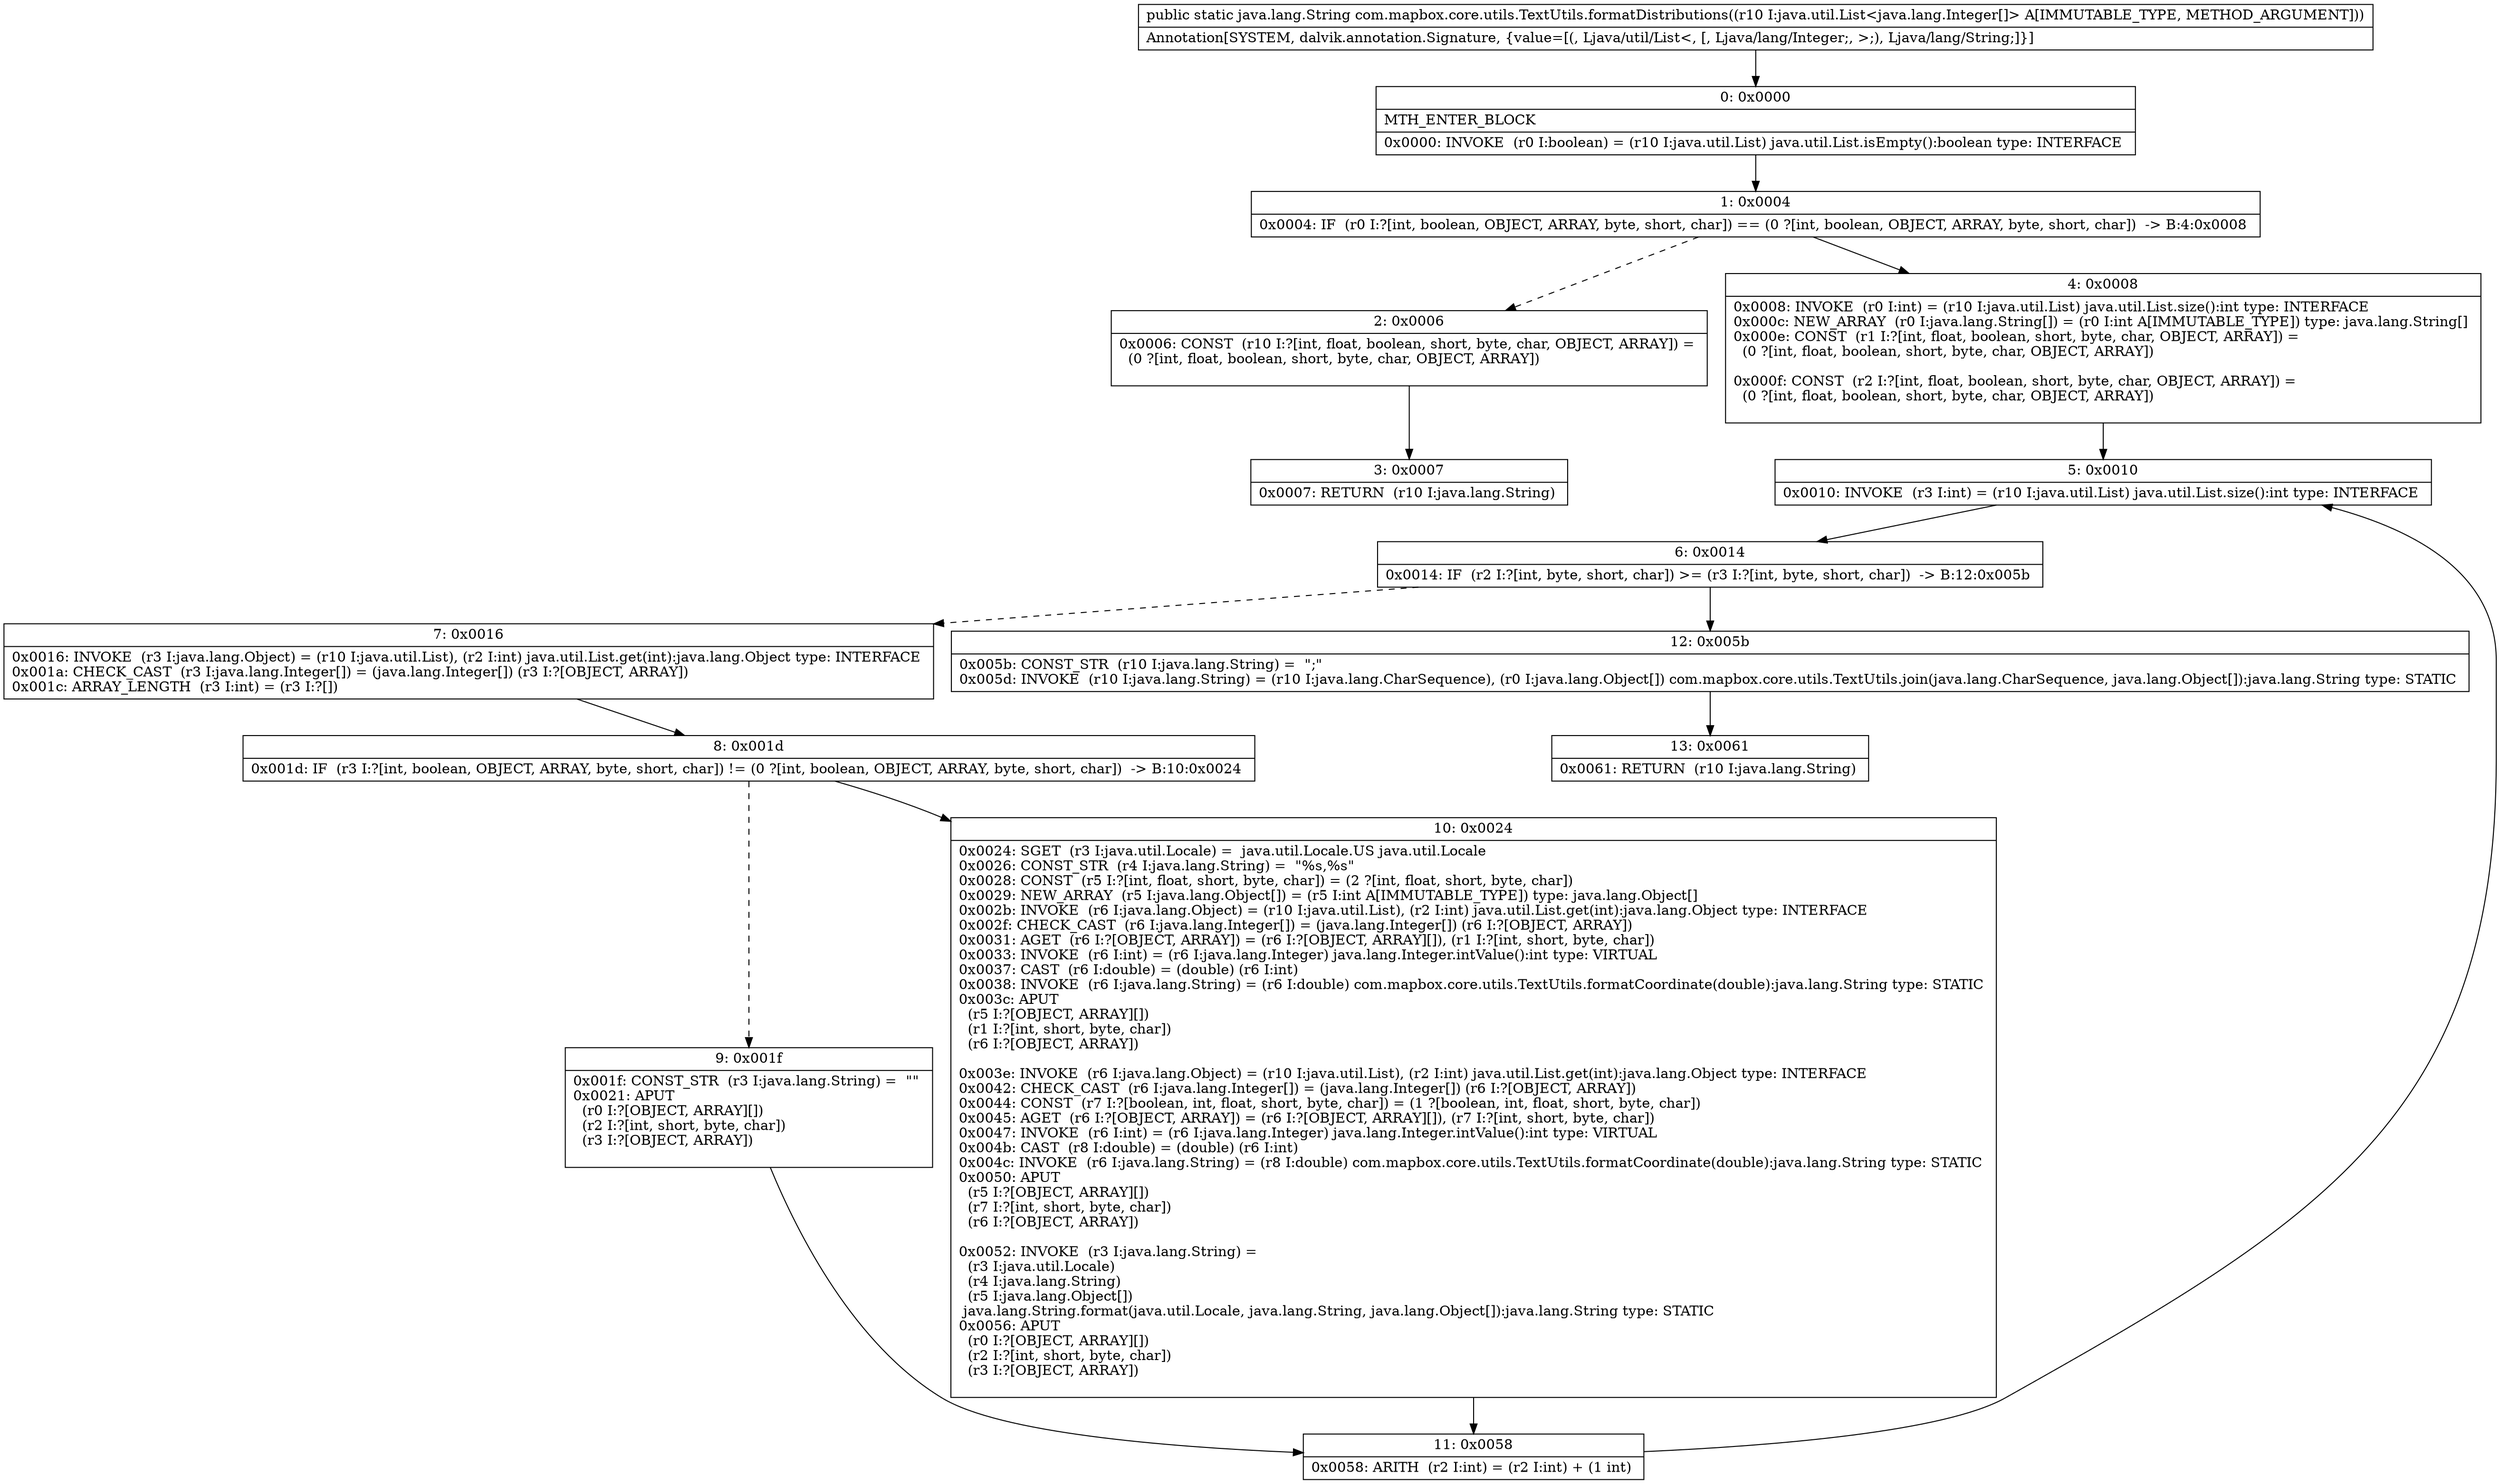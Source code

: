 digraph "CFG forcom.mapbox.core.utils.TextUtils.formatDistributions(Ljava\/util\/List;)Ljava\/lang\/String;" {
Node_0 [shape=record,label="{0\:\ 0x0000|MTH_ENTER_BLOCK\l|0x0000: INVOKE  (r0 I:boolean) = (r10 I:java.util.List) java.util.List.isEmpty():boolean type: INTERFACE \l}"];
Node_1 [shape=record,label="{1\:\ 0x0004|0x0004: IF  (r0 I:?[int, boolean, OBJECT, ARRAY, byte, short, char]) == (0 ?[int, boolean, OBJECT, ARRAY, byte, short, char])  \-\> B:4:0x0008 \l}"];
Node_2 [shape=record,label="{2\:\ 0x0006|0x0006: CONST  (r10 I:?[int, float, boolean, short, byte, char, OBJECT, ARRAY]) = \l  (0 ?[int, float, boolean, short, byte, char, OBJECT, ARRAY])\l \l}"];
Node_3 [shape=record,label="{3\:\ 0x0007|0x0007: RETURN  (r10 I:java.lang.String) \l}"];
Node_4 [shape=record,label="{4\:\ 0x0008|0x0008: INVOKE  (r0 I:int) = (r10 I:java.util.List) java.util.List.size():int type: INTERFACE \l0x000c: NEW_ARRAY  (r0 I:java.lang.String[]) = (r0 I:int A[IMMUTABLE_TYPE]) type: java.lang.String[] \l0x000e: CONST  (r1 I:?[int, float, boolean, short, byte, char, OBJECT, ARRAY]) = \l  (0 ?[int, float, boolean, short, byte, char, OBJECT, ARRAY])\l \l0x000f: CONST  (r2 I:?[int, float, boolean, short, byte, char, OBJECT, ARRAY]) = \l  (0 ?[int, float, boolean, short, byte, char, OBJECT, ARRAY])\l \l}"];
Node_5 [shape=record,label="{5\:\ 0x0010|0x0010: INVOKE  (r3 I:int) = (r10 I:java.util.List) java.util.List.size():int type: INTERFACE \l}"];
Node_6 [shape=record,label="{6\:\ 0x0014|0x0014: IF  (r2 I:?[int, byte, short, char]) \>= (r3 I:?[int, byte, short, char])  \-\> B:12:0x005b \l}"];
Node_7 [shape=record,label="{7\:\ 0x0016|0x0016: INVOKE  (r3 I:java.lang.Object) = (r10 I:java.util.List), (r2 I:int) java.util.List.get(int):java.lang.Object type: INTERFACE \l0x001a: CHECK_CAST  (r3 I:java.lang.Integer[]) = (java.lang.Integer[]) (r3 I:?[OBJECT, ARRAY]) \l0x001c: ARRAY_LENGTH  (r3 I:int) = (r3 I:?[]) \l}"];
Node_8 [shape=record,label="{8\:\ 0x001d|0x001d: IF  (r3 I:?[int, boolean, OBJECT, ARRAY, byte, short, char]) != (0 ?[int, boolean, OBJECT, ARRAY, byte, short, char])  \-\> B:10:0x0024 \l}"];
Node_9 [shape=record,label="{9\:\ 0x001f|0x001f: CONST_STR  (r3 I:java.lang.String) =  \"\" \l0x0021: APUT  \l  (r0 I:?[OBJECT, ARRAY][])\l  (r2 I:?[int, short, byte, char])\l  (r3 I:?[OBJECT, ARRAY])\l \l}"];
Node_10 [shape=record,label="{10\:\ 0x0024|0x0024: SGET  (r3 I:java.util.Locale) =  java.util.Locale.US java.util.Locale \l0x0026: CONST_STR  (r4 I:java.lang.String) =  \"%s,%s\" \l0x0028: CONST  (r5 I:?[int, float, short, byte, char]) = (2 ?[int, float, short, byte, char]) \l0x0029: NEW_ARRAY  (r5 I:java.lang.Object[]) = (r5 I:int A[IMMUTABLE_TYPE]) type: java.lang.Object[] \l0x002b: INVOKE  (r6 I:java.lang.Object) = (r10 I:java.util.List), (r2 I:int) java.util.List.get(int):java.lang.Object type: INTERFACE \l0x002f: CHECK_CAST  (r6 I:java.lang.Integer[]) = (java.lang.Integer[]) (r6 I:?[OBJECT, ARRAY]) \l0x0031: AGET  (r6 I:?[OBJECT, ARRAY]) = (r6 I:?[OBJECT, ARRAY][]), (r1 I:?[int, short, byte, char]) \l0x0033: INVOKE  (r6 I:int) = (r6 I:java.lang.Integer) java.lang.Integer.intValue():int type: VIRTUAL \l0x0037: CAST  (r6 I:double) = (double) (r6 I:int) \l0x0038: INVOKE  (r6 I:java.lang.String) = (r6 I:double) com.mapbox.core.utils.TextUtils.formatCoordinate(double):java.lang.String type: STATIC \l0x003c: APUT  \l  (r5 I:?[OBJECT, ARRAY][])\l  (r1 I:?[int, short, byte, char])\l  (r6 I:?[OBJECT, ARRAY])\l \l0x003e: INVOKE  (r6 I:java.lang.Object) = (r10 I:java.util.List), (r2 I:int) java.util.List.get(int):java.lang.Object type: INTERFACE \l0x0042: CHECK_CAST  (r6 I:java.lang.Integer[]) = (java.lang.Integer[]) (r6 I:?[OBJECT, ARRAY]) \l0x0044: CONST  (r7 I:?[boolean, int, float, short, byte, char]) = (1 ?[boolean, int, float, short, byte, char]) \l0x0045: AGET  (r6 I:?[OBJECT, ARRAY]) = (r6 I:?[OBJECT, ARRAY][]), (r7 I:?[int, short, byte, char]) \l0x0047: INVOKE  (r6 I:int) = (r6 I:java.lang.Integer) java.lang.Integer.intValue():int type: VIRTUAL \l0x004b: CAST  (r8 I:double) = (double) (r6 I:int) \l0x004c: INVOKE  (r6 I:java.lang.String) = (r8 I:double) com.mapbox.core.utils.TextUtils.formatCoordinate(double):java.lang.String type: STATIC \l0x0050: APUT  \l  (r5 I:?[OBJECT, ARRAY][])\l  (r7 I:?[int, short, byte, char])\l  (r6 I:?[OBJECT, ARRAY])\l \l0x0052: INVOKE  (r3 I:java.lang.String) = \l  (r3 I:java.util.Locale)\l  (r4 I:java.lang.String)\l  (r5 I:java.lang.Object[])\l java.lang.String.format(java.util.Locale, java.lang.String, java.lang.Object[]):java.lang.String type: STATIC \l0x0056: APUT  \l  (r0 I:?[OBJECT, ARRAY][])\l  (r2 I:?[int, short, byte, char])\l  (r3 I:?[OBJECT, ARRAY])\l \l}"];
Node_11 [shape=record,label="{11\:\ 0x0058|0x0058: ARITH  (r2 I:int) = (r2 I:int) + (1 int) \l}"];
Node_12 [shape=record,label="{12\:\ 0x005b|0x005b: CONST_STR  (r10 I:java.lang.String) =  \";\" \l0x005d: INVOKE  (r10 I:java.lang.String) = (r10 I:java.lang.CharSequence), (r0 I:java.lang.Object[]) com.mapbox.core.utils.TextUtils.join(java.lang.CharSequence, java.lang.Object[]):java.lang.String type: STATIC \l}"];
Node_13 [shape=record,label="{13\:\ 0x0061|0x0061: RETURN  (r10 I:java.lang.String) \l}"];
MethodNode[shape=record,label="{public static java.lang.String com.mapbox.core.utils.TextUtils.formatDistributions((r10 I:java.util.List\<java.lang.Integer[]\> A[IMMUTABLE_TYPE, METHOD_ARGUMENT]))  | Annotation[SYSTEM, dalvik.annotation.Signature, \{value=[(, Ljava\/util\/List\<, [, Ljava\/lang\/Integer;, \>;), Ljava\/lang\/String;]\}]\l}"];
MethodNode -> Node_0;
Node_0 -> Node_1;
Node_1 -> Node_2[style=dashed];
Node_1 -> Node_4;
Node_2 -> Node_3;
Node_4 -> Node_5;
Node_5 -> Node_6;
Node_6 -> Node_7[style=dashed];
Node_6 -> Node_12;
Node_7 -> Node_8;
Node_8 -> Node_9[style=dashed];
Node_8 -> Node_10;
Node_9 -> Node_11;
Node_10 -> Node_11;
Node_11 -> Node_5;
Node_12 -> Node_13;
}

